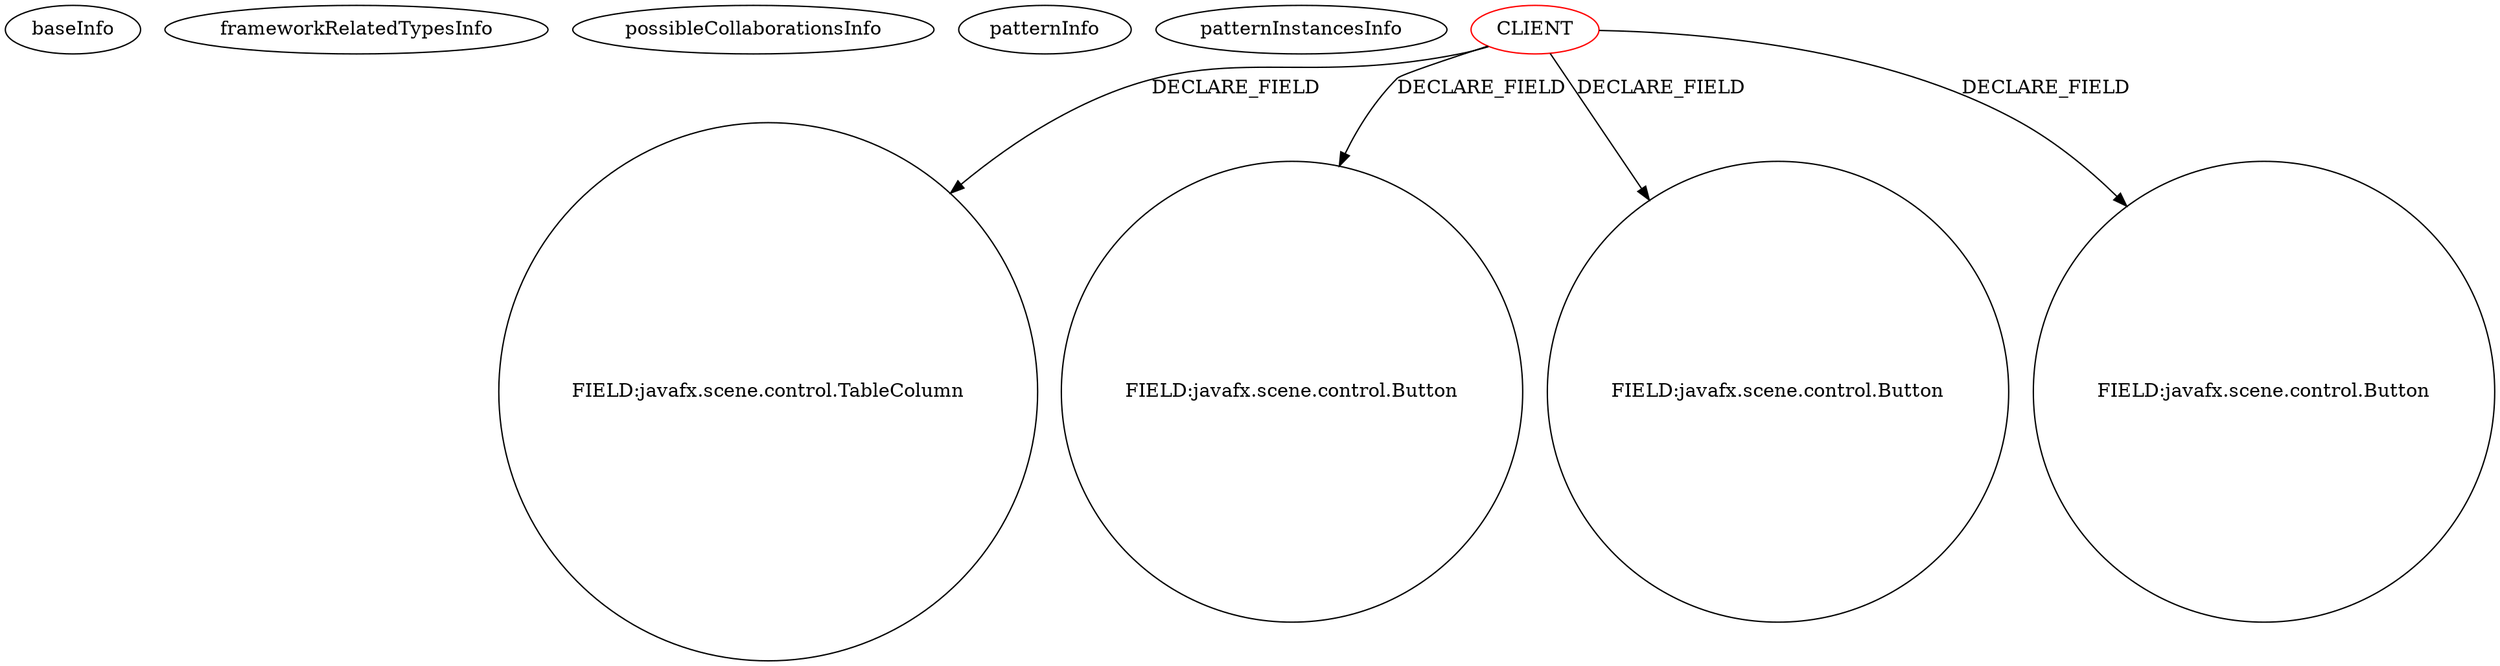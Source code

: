 digraph {
baseInfo[graphId=372,category="pattern",isAnonymous=false,possibleRelation=false]
frameworkRelatedTypesInfo[]
possibleCollaborationsInfo[]
patternInfo[frequency=12.0,patternRootClient=0]
patternInstancesInfo[0="making-todo-tsa~/making-todo-tsa/todo-tsa-master/todo-fx/src/main/java/todo/app/TodoController.java~TodoController~3522",1="matanghuy-SPCA~/matanghuy-SPCA/SPCA-master/SPCA/src/controllers/TransController.java~TransController~3572",2="hock323-eventManager~/hock323-eventManager/EventManager-master/src/eventManager/controller/pokerTournament/TournamentController.java~TournamentController~3009",3="amonker-Trans~/amonker-Trans/Trans-master/src/cn/jingyun/trans/Project.java~Project~1849",4="amonker-Trans~/amonker-Trans/Trans-master/src/cn/jingyun/trans/FFmpegArgumentsManagerPane.java~FFmpegArgumentsManagerPane~1846",5="taylorthurlow-panda~/taylorthurlow-panda/panda-master/src/edu/TaylorThurlow/WindowMainController.java~WindowMainController~4508",6="diogocs1-FPessoais~/diogocs1-FPessoais/FPessoais-master/FinancasPessoais/src/app/controllers/HomeController.java~HomeController~2490",7="amonker-Trans~/amonker-Trans/Trans-master/src/cn/jingyun/trans/MainPane.java~MainPane~1847",8="demibenari-cd-catalog~/demibenari-cd-catalog/cd-catalog-master/src/cd/catalog/MainFormController.java~MainFormController~2392",9="NirmalL-Shark~/NirmalL-Shark/Shark-master/src/Controller.java~Controller~1009",10="crosswords-testEnvironment~/crosswords-testEnvironment/testEnvironment-master/src/GUI/MainController.java~MainController~2315",11="bianconejo-CEFX~/bianconejo-CEFX/CEFX-master/src/cefx/CEPrincipalController.java~CEPrincipalController~2114"]
52[label="FIELD:javafx.scene.control.TableColumn",vertexType="FIELD_DECLARATION",isFrameworkType=false,shape=circle]
0[label="CLIENT",vertexType="ROOT_CLIENT_CLASS_DECLARATION",isFrameworkType=false,color=red]
20[label="FIELD:javafx.scene.control.Button",vertexType="FIELD_DECLARATION",isFrameworkType=false,shape=circle]
8[label="FIELD:javafx.scene.control.Button",vertexType="FIELD_DECLARATION",isFrameworkType=false,shape=circle]
16[label="FIELD:javafx.scene.control.Button",vertexType="FIELD_DECLARATION",isFrameworkType=false,shape=circle]
0->8[label="DECLARE_FIELD"]
0->20[label="DECLARE_FIELD"]
0->16[label="DECLARE_FIELD"]
0->52[label="DECLARE_FIELD"]
}
